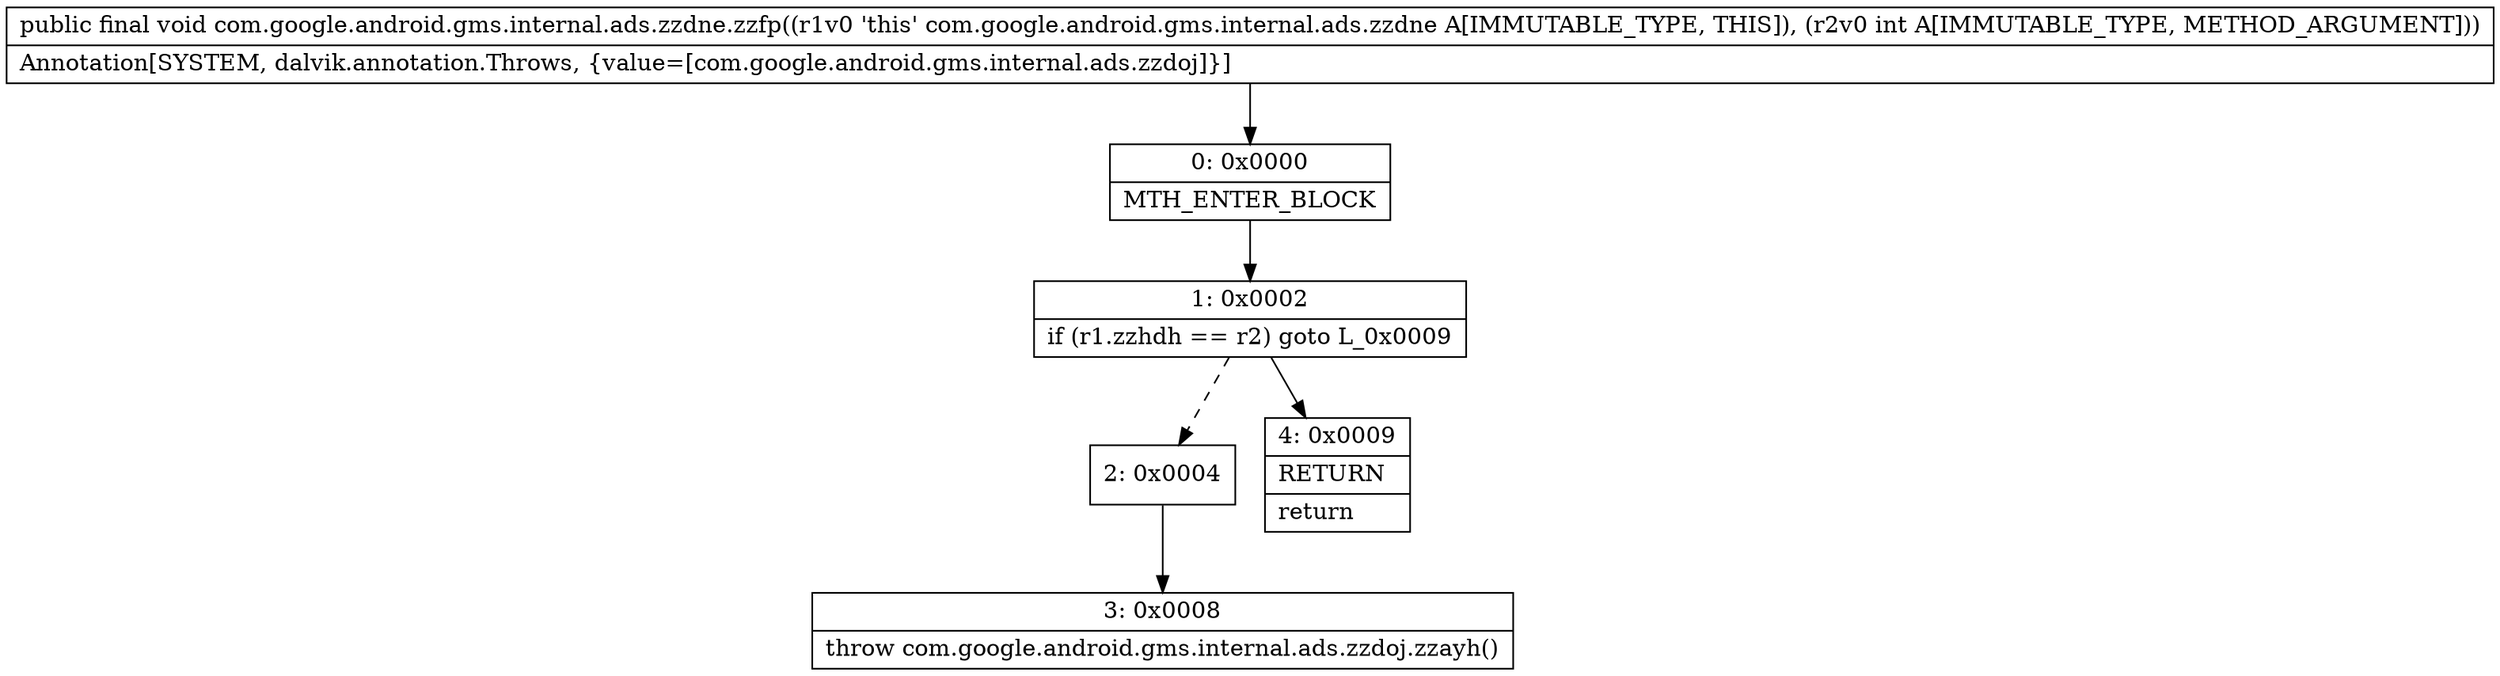 digraph "CFG forcom.google.android.gms.internal.ads.zzdne.zzfp(I)V" {
Node_0 [shape=record,label="{0\:\ 0x0000|MTH_ENTER_BLOCK\l}"];
Node_1 [shape=record,label="{1\:\ 0x0002|if (r1.zzhdh == r2) goto L_0x0009\l}"];
Node_2 [shape=record,label="{2\:\ 0x0004}"];
Node_3 [shape=record,label="{3\:\ 0x0008|throw com.google.android.gms.internal.ads.zzdoj.zzayh()\l}"];
Node_4 [shape=record,label="{4\:\ 0x0009|RETURN\l|return\l}"];
MethodNode[shape=record,label="{public final void com.google.android.gms.internal.ads.zzdne.zzfp((r1v0 'this' com.google.android.gms.internal.ads.zzdne A[IMMUTABLE_TYPE, THIS]), (r2v0 int A[IMMUTABLE_TYPE, METHOD_ARGUMENT]))  | Annotation[SYSTEM, dalvik.annotation.Throws, \{value=[com.google.android.gms.internal.ads.zzdoj]\}]\l}"];
MethodNode -> Node_0;
Node_0 -> Node_1;
Node_1 -> Node_2[style=dashed];
Node_1 -> Node_4;
Node_2 -> Node_3;
}

